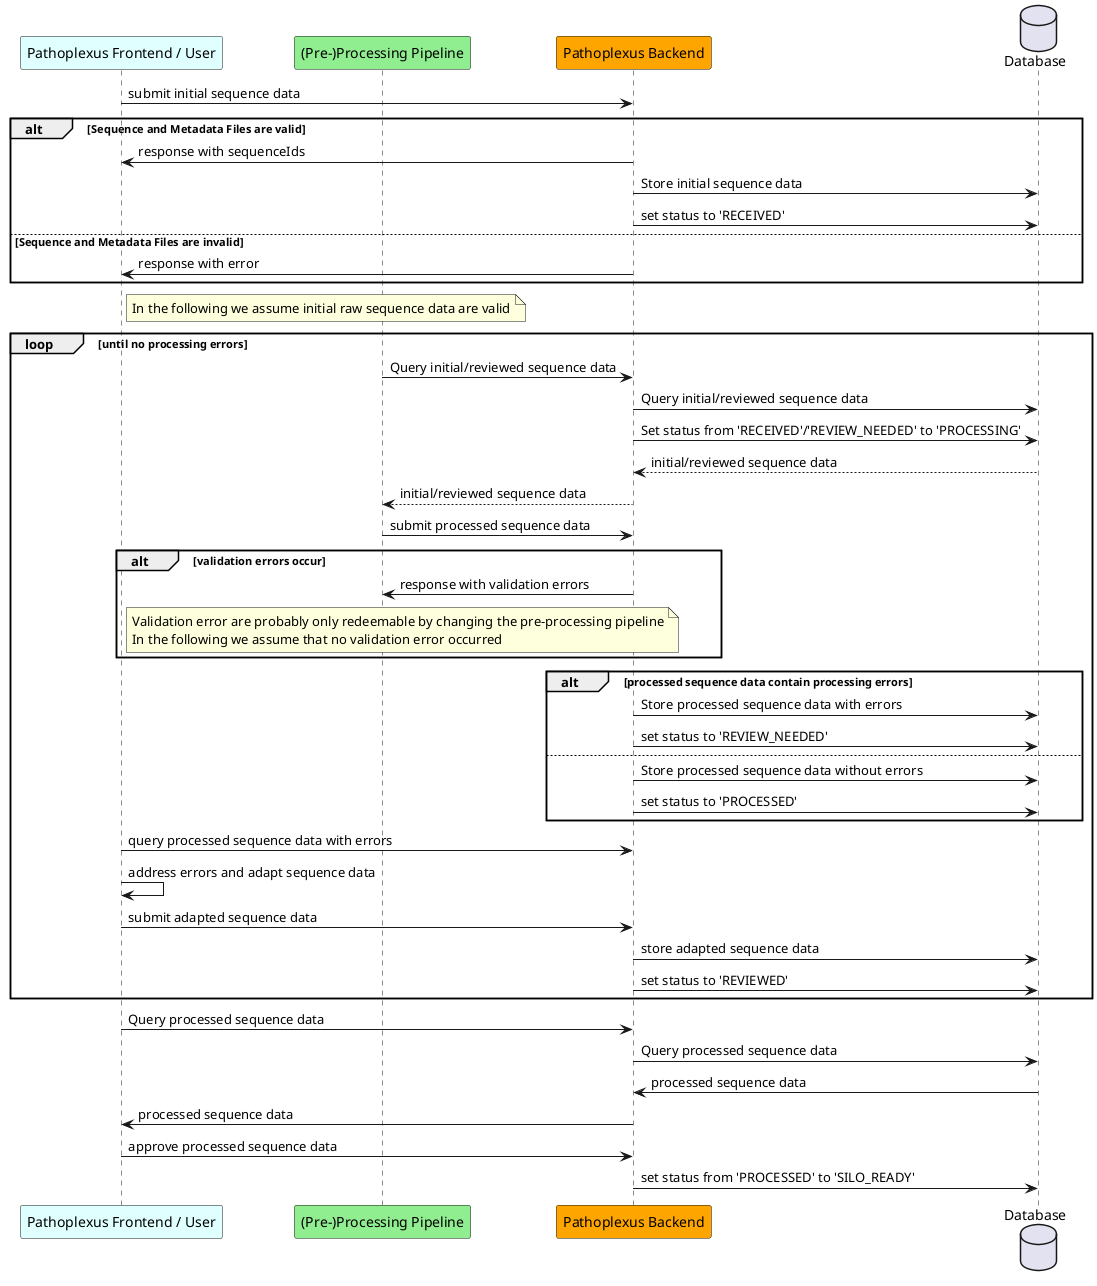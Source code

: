 @startuml
    participant "Pathoplexus Frontend / User" as frontend #LightCyan
    participant "(Pre-)Processing Pipeline" as processing #LightGreen
    participant "Pathoplexus Backend" as backend #Orange
    database "Database" as DB

    frontend -> backend: submit initial sequence data
    alt Sequence and Metadata Files are valid
        backend -> frontend: response with sequenceIds
        backend -> DB: Store initial sequence data
        backend -> DB: set status to 'RECEIVED'
    else Sequence and Metadata Files are invalid
        backend -> frontend: response with error
    end

   note right of frontend
      In the following we assume initial raw sequence data are valid
   end note

    loop until no processing errors

        processing -> backend: Query initial/reviewed sequence data
        backend -> DB: Query initial/reviewed sequence data
        backend -> DB: Set status from 'RECEIVED'/'REVIEW_NEEDED' to 'PROCESSING'
        DB --> backend: initial/reviewed sequence data
        backend --> processing: initial/reviewed sequence data

        processing -> backend: submit processed sequence data
        alt validation errors occur
            backend -> processing: response with validation errors
             note right of frontend
                  Validation error are probably only redeemable by changing the pre-processing pipeline
                  In the following we assume that no validation error occurred
               end note
        end loop

        alt processed sequence data contain processing errors
            backend -> DB: Store processed sequence data with errors
            backend -> DB: set status to 'REVIEW_NEEDED'
        else
            backend -> DB: Store processed sequence data without errors
            backend -> DB: set status to 'PROCESSED'
        end
         frontend -> backend: query processed sequence data with errors
        frontend -> frontend: address errors and adapt sequence data

        frontend -> backend: submit adapted sequence data
        backend -> DB: store adapted sequence data
        backend -> DB: set status to 'REVIEWED'
    end loop


    frontend -> backend: Query processed sequence data
    backend -> DB: Query processed sequence data
    DB -> backend: processed sequence data
    backend -> frontend: processed sequence data

    frontend -> backend: approve processed sequence data
    backend -> DB: set status from 'PROCESSED' to 'SILO_READY'

@enduml

